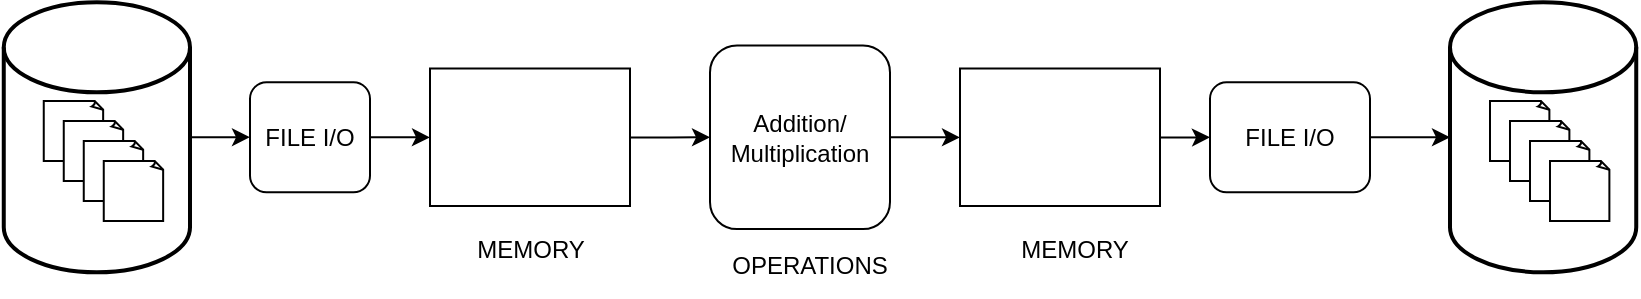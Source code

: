 <mxfile version="20.0.2" type="github" pages="2">
  <diagram id="Z8lrXqX6yz6kbstdvlWV" name="Page-1">
    <mxGraphModel dx="1296" dy="620" grid="1" gridSize="10" guides="1" tooltips="1" connect="1" arrows="1" fold="1" page="1" pageScale="1" pageWidth="850" pageHeight="1100" math="0" shadow="0">
      <root>
        <mxCell id="0" />
        <mxCell id="1" parent="0" />
        <mxCell id="P963kDwINwAhgmqRCXY8-66" value="" style="edgeStyle=orthogonalEdgeStyle;rounded=0;orthogonalLoop=1;jettySize=auto;html=1;" edge="1" parent="1" source="6_9mZuORXE2Q4QrDQ7FA-10" target="5tmDZQe3rC7Hb5RAuCj9-1">
          <mxGeometry relative="1" as="geometry" />
        </mxCell>
        <mxCell id="6_9mZuORXE2Q4QrDQ7FA-10" value="" style="rounded=0;whiteSpace=wrap;html=1;" parent="1" vertex="1">
          <mxGeometry x="230" y="191.25" width="100" height="68.75" as="geometry" />
        </mxCell>
        <mxCell id="6_9mZuORXE2Q4QrDQ7FA-20" value="MEMORY" style="text;html=1;align=center;verticalAlign=middle;resizable=0;points=[];autosize=1;strokeColor=none;fillColor=none;" parent="1" vertex="1">
          <mxGeometry x="245" y="271.56" width="70" height="20" as="geometry" />
        </mxCell>
        <mxCell id="6_9mZuORXE2Q4QrDQ7FA-21" value="OPERATIONS" style="text;html=1;strokeColor=none;fillColor=none;align=center;verticalAlign=middle;whiteSpace=wrap;rounded=0;" parent="1" vertex="1">
          <mxGeometry x="390" y="275" width="60" height="30" as="geometry" />
        </mxCell>
        <mxCell id="P963kDwINwAhgmqRCXY8-67" value="" style="edgeStyle=orthogonalEdgeStyle;rounded=0;orthogonalLoop=1;jettySize=auto;html=1;" edge="1" parent="1" source="5tmDZQe3rC7Hb5RAuCj9-1" target="P963kDwINwAhgmqRCXY8-57">
          <mxGeometry relative="1" as="geometry" />
        </mxCell>
        <mxCell id="5tmDZQe3rC7Hb5RAuCj9-1" value="Addition/&lt;br&gt;Multiplication" style="rounded=1;whiteSpace=wrap;html=1;" parent="1" vertex="1">
          <mxGeometry x="370" y="179.69" width="90" height="91.87" as="geometry" />
        </mxCell>
        <mxCell id="P963kDwINwAhgmqRCXY8-65" value="" style="edgeStyle=orthogonalEdgeStyle;rounded=0;orthogonalLoop=1;jettySize=auto;html=1;" edge="1" parent="1" source="P963kDwINwAhgmqRCXY8-6" target="6_9mZuORXE2Q4QrDQ7FA-10">
          <mxGeometry relative="1" as="geometry" />
        </mxCell>
        <mxCell id="P963kDwINwAhgmqRCXY8-6" value="FILE I/O" style="rounded=1;whiteSpace=wrap;html=1;" vertex="1" parent="1">
          <mxGeometry x="140" y="198.13" width="60" height="55" as="geometry" />
        </mxCell>
        <mxCell id="P963kDwINwAhgmqRCXY8-81" style="edgeStyle=orthogonalEdgeStyle;rounded=0;orthogonalLoop=1;jettySize=auto;html=1;exitX=1;exitY=0.5;exitDx=0;exitDy=0;entryX=0;entryY=0.5;entryDx=0;entryDy=0;entryPerimeter=0;" edge="1" parent="1" source="P963kDwINwAhgmqRCXY8-8" target="P963kDwINwAhgmqRCXY8-73">
          <mxGeometry relative="1" as="geometry" />
        </mxCell>
        <mxCell id="P963kDwINwAhgmqRCXY8-8" value="FILE I/O" style="rounded=1;whiteSpace=wrap;html=1;" vertex="1" parent="1">
          <mxGeometry x="620" y="198.13" width="80" height="55" as="geometry" />
        </mxCell>
        <mxCell id="P963kDwINwAhgmqRCXY8-9" value="MEMORY" style="text;html=1;align=center;verticalAlign=middle;resizable=0;points=[];autosize=1;strokeColor=none;fillColor=none;" vertex="1" parent="1">
          <mxGeometry x="516.88" y="271.56" width="70" height="20" as="geometry" />
        </mxCell>
        <mxCell id="P963kDwINwAhgmqRCXY8-64" value="" style="edgeStyle=orthogonalEdgeStyle;rounded=0;orthogonalLoop=1;jettySize=auto;html=1;" edge="1" parent="1" source="P963kDwINwAhgmqRCXY8-45" target="P963kDwINwAhgmqRCXY8-6">
          <mxGeometry relative="1" as="geometry" />
        </mxCell>
        <mxCell id="P963kDwINwAhgmqRCXY8-45" value="" style="strokeWidth=2;html=1;shape=mxgraph.flowchart.database;whiteSpace=wrap;" vertex="1" parent="1">
          <mxGeometry x="16.88" y="158.13" width="93.12" height="135" as="geometry" />
        </mxCell>
        <mxCell id="P963kDwINwAhgmqRCXY8-46" value="" style="whiteSpace=wrap;html=1;shape=mxgraph.basic.document" vertex="1" parent="1">
          <mxGeometry x="36.88" y="207.5" width="30" height="30" as="geometry" />
        </mxCell>
        <mxCell id="P963kDwINwAhgmqRCXY8-47" value="" style="whiteSpace=wrap;html=1;shape=mxgraph.basic.document" vertex="1" parent="1">
          <mxGeometry x="46.88" y="217.5" width="30" height="30" as="geometry" />
        </mxCell>
        <mxCell id="P963kDwINwAhgmqRCXY8-48" value="" style="whiteSpace=wrap;html=1;shape=mxgraph.basic.document" vertex="1" parent="1">
          <mxGeometry x="56.88" y="227.5" width="30" height="30" as="geometry" />
        </mxCell>
        <mxCell id="P963kDwINwAhgmqRCXY8-49" value="" style="whiteSpace=wrap;html=1;shape=mxgraph.basic.document" vertex="1" parent="1">
          <mxGeometry x="66.88" y="237.5" width="30" height="30" as="geometry" />
        </mxCell>
        <mxCell id="P963kDwINwAhgmqRCXY8-68" value="" style="edgeStyle=orthogonalEdgeStyle;rounded=0;orthogonalLoop=1;jettySize=auto;html=1;" edge="1" parent="1" source="P963kDwINwAhgmqRCXY8-57" target="P963kDwINwAhgmqRCXY8-8">
          <mxGeometry relative="1" as="geometry" />
        </mxCell>
        <mxCell id="P963kDwINwAhgmqRCXY8-57" value="" style="rounded=0;whiteSpace=wrap;html=1;" vertex="1" parent="1">
          <mxGeometry x="495" y="191.25" width="100" height="68.75" as="geometry" />
        </mxCell>
        <mxCell id="P963kDwINwAhgmqRCXY8-73" value="" style="strokeWidth=2;html=1;shape=mxgraph.flowchart.database;whiteSpace=wrap;" vertex="1" parent="1">
          <mxGeometry x="740" y="158.13" width="93.12" height="135" as="geometry" />
        </mxCell>
        <mxCell id="P963kDwINwAhgmqRCXY8-74" value="" style="whiteSpace=wrap;html=1;shape=mxgraph.basic.document" vertex="1" parent="1">
          <mxGeometry x="760" y="207.5" width="30" height="30" as="geometry" />
        </mxCell>
        <mxCell id="P963kDwINwAhgmqRCXY8-75" value="" style="whiteSpace=wrap;html=1;shape=mxgraph.basic.document" vertex="1" parent="1">
          <mxGeometry x="770" y="217.5" width="30" height="30" as="geometry" />
        </mxCell>
        <mxCell id="P963kDwINwAhgmqRCXY8-76" value="" style="whiteSpace=wrap;html=1;shape=mxgraph.basic.document" vertex="1" parent="1">
          <mxGeometry x="780" y="227.5" width="30" height="30" as="geometry" />
        </mxCell>
        <mxCell id="P963kDwINwAhgmqRCXY8-77" value="" style="whiteSpace=wrap;html=1;shape=mxgraph.basic.document" vertex="1" parent="1">
          <mxGeometry x="790" y="237.5" width="30" height="30" as="geometry" />
        </mxCell>
      </root>
    </mxGraphModel>
  </diagram>
  <diagram id="1ztoNeXD7PFyYtZOvBii" name="Page-2">
    <mxGraphModel dx="1426" dy="739" grid="1" gridSize="10" guides="1" tooltips="1" connect="1" arrows="1" fold="1" page="1" pageScale="1" pageWidth="850" pageHeight="1100" math="0" shadow="0">
      <root>
        <mxCell id="0" />
        <mxCell id="1" parent="0" />
        <mxCell id="k-AqpE8-ASwYvUotrjOZ-5" value="" style="curved=1;endArrow=classic;html=1;rounded=0;entryX=-0.042;entryY=0.867;entryDx=0;entryDy=0;entryPerimeter=0;" parent="1" source="k-AqpE8-ASwYvUotrjOZ-4" edge="1">
          <mxGeometry width="50" height="50" relative="1" as="geometry">
            <mxPoint x="10" y="410" as="sourcePoint" />
            <mxPoint x="64.96" y="308.03" as="targetPoint" />
            <Array as="points">
              <mxPoint x="60" y="450" />
              <mxPoint x="10" y="380" />
            </Array>
          </mxGeometry>
        </mxCell>
        <mxCell id="JnVjob_ak0DnxOpUKTJS-1" value="FILE I/O" style="rounded=1;whiteSpace=wrap;html=1;" vertex="1" parent="1">
          <mxGeometry x="280" y="137.5" width="120" height="60" as="geometry" />
        </mxCell>
        <mxCell id="JnVjob_ak0DnxOpUKTJS-2" style="edgeStyle=orthogonalEdgeStyle;rounded=0;orthogonalLoop=1;jettySize=auto;html=1;exitX=1;exitY=0.5;exitDx=0;exitDy=0;exitPerimeter=0;entryX=0;entryY=0.75;entryDx=0;entryDy=0;" edge="1" parent="1" source="JnVjob_ak0DnxOpUKTJS-3" target="JnVjob_ak0DnxOpUKTJS-1">
          <mxGeometry relative="1" as="geometry" />
        </mxCell>
        <mxCell id="JnVjob_ak0DnxOpUKTJS-3" value="" style="strokeWidth=2;html=1;shape=mxgraph.flowchart.database;whiteSpace=wrap;" vertex="1" parent="1">
          <mxGeometry x="120" y="115" width="93.12" height="135" as="geometry" />
        </mxCell>
        <mxCell id="JnVjob_ak0DnxOpUKTJS-4" value="" style="whiteSpace=wrap;html=1;shape=mxgraph.basic.document" vertex="1" parent="1">
          <mxGeometry x="140" y="167.5" width="30" height="30" as="geometry" />
        </mxCell>
        <mxCell id="JnVjob_ak0DnxOpUKTJS-5" value="" style="whiteSpace=wrap;html=1;shape=mxgraph.basic.document" vertex="1" parent="1">
          <mxGeometry x="150" y="177.5" width="30" height="30" as="geometry" />
        </mxCell>
        <mxCell id="JnVjob_ak0DnxOpUKTJS-6" value="" style="whiteSpace=wrap;html=1;shape=mxgraph.basic.document" vertex="1" parent="1">
          <mxGeometry x="160" y="187.5" width="30" height="30" as="geometry" />
        </mxCell>
        <mxCell id="JnVjob_ak0DnxOpUKTJS-7" value="" style="whiteSpace=wrap;html=1;shape=mxgraph.basic.document" vertex="1" parent="1">
          <mxGeometry x="170" y="197.5" width="30" height="30" as="geometry" />
        </mxCell>
        <mxCell id="JnVjob_ak0DnxOpUKTJS-8" style="edgeStyle=orthogonalEdgeStyle;rounded=0;orthogonalLoop=1;jettySize=auto;html=1;entryX=0;entryY=0.5;entryDx=0;entryDy=0;entryPerimeter=0;" edge="1" parent="1" source="JnVjob_ak0DnxOpUKTJS-9" target="JnVjob_ak0DnxOpUKTJS-11">
          <mxGeometry relative="1" as="geometry" />
        </mxCell>
        <mxCell id="JnVjob_ak0DnxOpUKTJS-9" value="Addition/&lt;br&gt;Multiplication" style="rounded=1;whiteSpace=wrap;html=1;" vertex="1" parent="1">
          <mxGeometry x="357.5" y="127.5" width="142.5" height="100" as="geometry" />
        </mxCell>
        <mxCell id="JnVjob_ak0DnxOpUKTJS-10" value="FILE I/O" style="rounded=1;whiteSpace=wrap;html=1;" vertex="1" parent="1">
          <mxGeometry x="395" y="172.5" width="105" height="55" as="geometry" />
        </mxCell>
        <mxCell id="JnVjob_ak0DnxOpUKTJS-11" value="" style="strokeWidth=2;html=1;shape=mxgraph.flowchart.database;whiteSpace=wrap;" vertex="1" parent="1">
          <mxGeometry x="560" y="110" width="93.12" height="135" as="geometry" />
        </mxCell>
        <mxCell id="JnVjob_ak0DnxOpUKTJS-12" value="" style="whiteSpace=wrap;html=1;shape=mxgraph.basic.document" vertex="1" parent="1">
          <mxGeometry x="580" y="162.5" width="30" height="30" as="geometry" />
        </mxCell>
        <mxCell id="JnVjob_ak0DnxOpUKTJS-13" value="" style="whiteSpace=wrap;html=1;shape=mxgraph.basic.document" vertex="1" parent="1">
          <mxGeometry x="590" y="172.5" width="30" height="30" as="geometry" />
        </mxCell>
        <mxCell id="JnVjob_ak0DnxOpUKTJS-14" value="" style="whiteSpace=wrap;html=1;shape=mxgraph.basic.document" vertex="1" parent="1">
          <mxGeometry x="600" y="182.5" width="30" height="30" as="geometry" />
        </mxCell>
        <mxCell id="JnVjob_ak0DnxOpUKTJS-15" value="" style="whiteSpace=wrap;html=1;shape=mxgraph.basic.document" vertex="1" parent="1">
          <mxGeometry x="610" y="192.5" width="30" height="30" as="geometry" />
        </mxCell>
      </root>
    </mxGraphModel>
  </diagram>
</mxfile>
